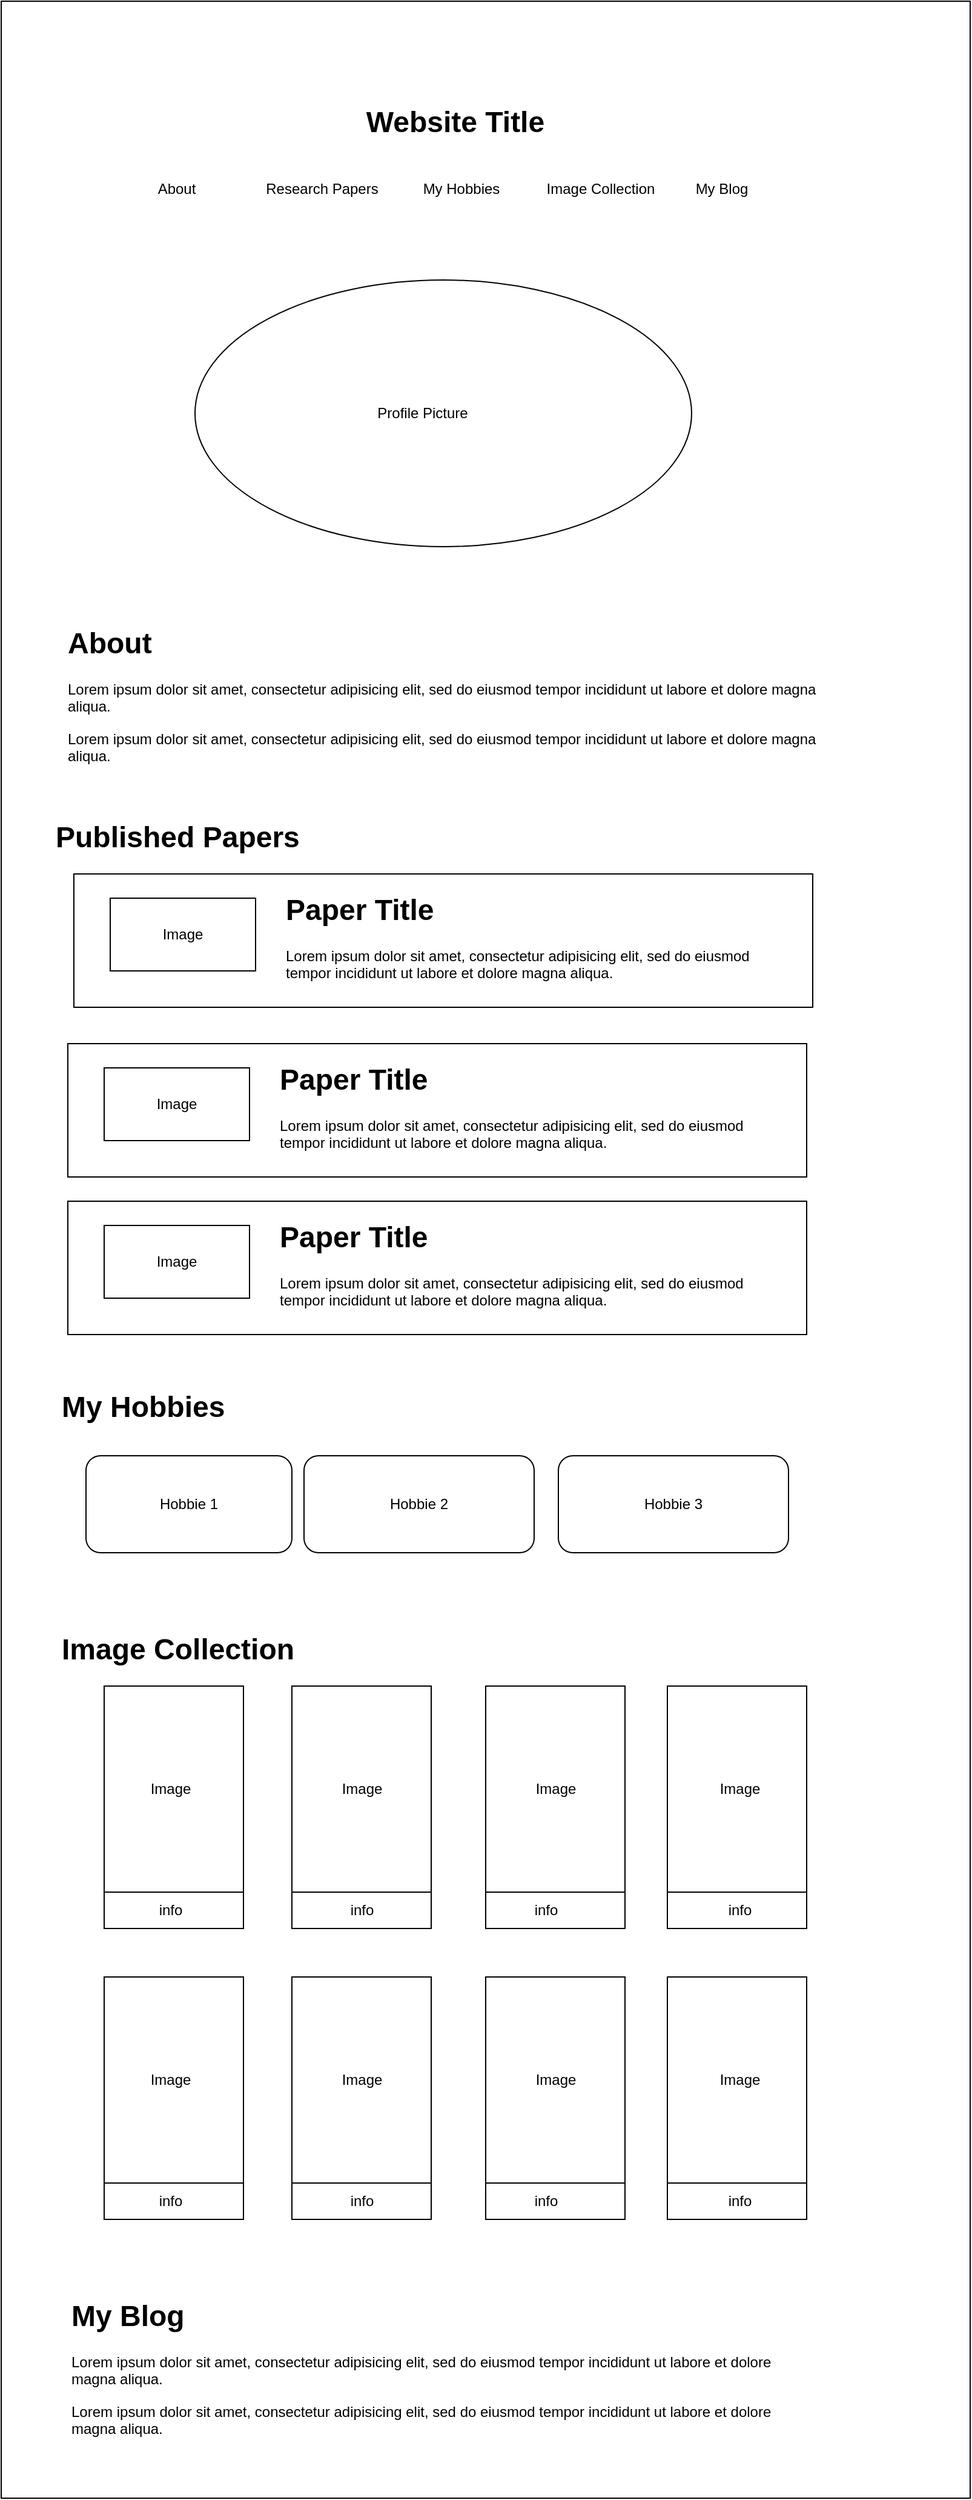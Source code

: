 <mxfile version="21.8.0" type="device">
  <diagram name="Page-1" id="1TP3HBh3Tu_Q6kS2aCYd">
    <mxGraphModel dx="1364" dy="735" grid="1" gridSize="10" guides="1" tooltips="1" connect="1" arrows="1" fold="1" page="1" pageScale="1" pageWidth="850" pageHeight="1100" math="0" shadow="0">
      <root>
        <mxCell id="0" />
        <mxCell id="1" parent="0" />
        <mxCell id="iqlhZ6bKpt9djLsvO4Z5-159" value="" style="rounded=0;whiteSpace=wrap;html=1;" vertex="1" parent="1">
          <mxGeometry x="70" y="10" width="800" height="2060" as="geometry" />
        </mxCell>
        <mxCell id="iqlhZ6bKpt9djLsvO4Z5-93" value="&lt;b&gt;&lt;font style=&quot;font-size: 24px;&quot;&gt;Website Title&lt;/font&gt;&lt;/b&gt;" style="text;html=1;strokeColor=none;fillColor=none;align=center;verticalAlign=middle;whiteSpace=wrap;rounded=0;" vertex="1" parent="1">
          <mxGeometry x="170" y="80" width="550" height="60" as="geometry" />
        </mxCell>
        <mxCell id="iqlhZ6bKpt9djLsvO4Z5-94" value="About" style="text;html=1;strokeColor=none;fillColor=none;align=center;verticalAlign=middle;whiteSpace=wrap;rounded=0;" vertex="1" parent="1">
          <mxGeometry x="185" y="150" width="60" height="30" as="geometry" />
        </mxCell>
        <mxCell id="iqlhZ6bKpt9djLsvO4Z5-95" value="My Hobbies" style="text;html=1;strokeColor=none;fillColor=none;align=center;verticalAlign=middle;whiteSpace=wrap;rounded=0;" vertex="1" parent="1">
          <mxGeometry x="405" y="150" width="90" height="30" as="geometry" />
        </mxCell>
        <mxCell id="iqlhZ6bKpt9djLsvO4Z5-96" value="Research Papers" style="text;html=1;strokeColor=none;fillColor=none;align=center;verticalAlign=middle;whiteSpace=wrap;rounded=0;" vertex="1" parent="1">
          <mxGeometry x="275" y="150" width="120" height="30" as="geometry" />
        </mxCell>
        <mxCell id="iqlhZ6bKpt9djLsvO4Z5-97" value="Image Collection" style="text;html=1;strokeColor=none;fillColor=none;align=center;verticalAlign=middle;whiteSpace=wrap;rounded=0;" vertex="1" parent="1">
          <mxGeometry x="515" y="155" width="100" height="20" as="geometry" />
        </mxCell>
        <mxCell id="iqlhZ6bKpt9djLsvO4Z5-98" value="My Blog" style="text;html=1;strokeColor=none;fillColor=none;align=center;verticalAlign=middle;whiteSpace=wrap;rounded=0;" vertex="1" parent="1">
          <mxGeometry x="635" y="150" width="60" height="30" as="geometry" />
        </mxCell>
        <mxCell id="iqlhZ6bKpt9djLsvO4Z5-99" value="" style="ellipse;whiteSpace=wrap;html=1;" vertex="1" parent="1">
          <mxGeometry x="230" y="240" width="410" height="220" as="geometry" />
        </mxCell>
        <mxCell id="iqlhZ6bKpt9djLsvO4Z5-100" value="Profile Picture" style="text;html=1;strokeColor=none;fillColor=none;align=center;verticalAlign=middle;whiteSpace=wrap;rounded=0;" vertex="1" parent="1">
          <mxGeometry x="362.5" y="335" width="110" height="30" as="geometry" />
        </mxCell>
        <mxCell id="iqlhZ6bKpt9djLsvO4Z5-101" value="&lt;h1&gt;About&lt;/h1&gt;&lt;p&gt;Lorem ipsum dolor sit amet, consectetur adipisicing elit, sed do eiusmod tempor incididunt ut labore et dolore magna aliqua.&lt;/p&gt;Lorem ipsum dolor sit amet, consectetur adipisicing elit, sed do eiusmod tempor incididunt ut labore et dolore magna aliqua." style="text;html=1;strokeColor=none;fillColor=none;spacing=5;spacingTop=-20;whiteSpace=wrap;overflow=hidden;rounded=0;" vertex="1" parent="1">
          <mxGeometry x="120" y="520" width="640" height="170" as="geometry" />
        </mxCell>
        <mxCell id="iqlhZ6bKpt9djLsvO4Z5-102" value="&lt;h1&gt;Published Papers&lt;/h1&gt;&lt;p&gt;&lt;br&gt;&lt;/p&gt;" style="text;html=1;strokeColor=none;fillColor=none;spacing=5;spacingTop=-20;whiteSpace=wrap;overflow=hidden;rounded=0;" vertex="1" parent="1">
          <mxGeometry x="110" y="680" width="220" height="50" as="geometry" />
        </mxCell>
        <mxCell id="iqlhZ6bKpt9djLsvO4Z5-103" value="" style="rounded=0;whiteSpace=wrap;html=1;" vertex="1" parent="1">
          <mxGeometry x="130" y="730" width="610" height="110" as="geometry" />
        </mxCell>
        <mxCell id="iqlhZ6bKpt9djLsvO4Z5-104" value="" style="rounded=0;whiteSpace=wrap;html=1;" vertex="1" parent="1">
          <mxGeometry x="160" y="750" width="120" height="60" as="geometry" />
        </mxCell>
        <mxCell id="iqlhZ6bKpt9djLsvO4Z5-105" value="&lt;h1&gt;Paper Title&lt;/h1&gt;&lt;p&gt;Lorem ipsum dolor sit amet, consectetur adipisicing elit, sed do eiusmod tempor incididunt ut labore et dolore magna aliqua.&lt;/p&gt;" style="text;html=1;strokeColor=none;fillColor=none;spacing=5;spacingTop=-20;whiteSpace=wrap;overflow=hidden;rounded=0;" vertex="1" parent="1">
          <mxGeometry x="300" y="740" width="420" height="80" as="geometry" />
        </mxCell>
        <mxCell id="iqlhZ6bKpt9djLsvO4Z5-106" value="Image" style="text;html=1;strokeColor=none;fillColor=none;align=center;verticalAlign=middle;whiteSpace=wrap;rounded=0;" vertex="1" parent="1">
          <mxGeometry x="190" y="765" width="60" height="30" as="geometry" />
        </mxCell>
        <mxCell id="iqlhZ6bKpt9djLsvO4Z5-107" value="" style="rounded=0;whiteSpace=wrap;html=1;" vertex="1" parent="1">
          <mxGeometry x="125" y="870" width="610" height="110" as="geometry" />
        </mxCell>
        <mxCell id="iqlhZ6bKpt9djLsvO4Z5-108" value="" style="rounded=0;whiteSpace=wrap;html=1;" vertex="1" parent="1">
          <mxGeometry x="155" y="890" width="120" height="60" as="geometry" />
        </mxCell>
        <mxCell id="iqlhZ6bKpt9djLsvO4Z5-109" value="&lt;h1&gt;Paper Title&lt;/h1&gt;&lt;p&gt;Lorem ipsum dolor sit amet, consectetur adipisicing elit, sed do eiusmod tempor incididunt ut labore et dolore magna aliqua.&lt;/p&gt;" style="text;html=1;strokeColor=none;fillColor=none;spacing=5;spacingTop=-20;whiteSpace=wrap;overflow=hidden;rounded=0;" vertex="1" parent="1">
          <mxGeometry x="295" y="880" width="420" height="80" as="geometry" />
        </mxCell>
        <mxCell id="iqlhZ6bKpt9djLsvO4Z5-110" value="Image" style="text;html=1;strokeColor=none;fillColor=none;align=center;verticalAlign=middle;whiteSpace=wrap;rounded=0;" vertex="1" parent="1">
          <mxGeometry x="185" y="905" width="60" height="30" as="geometry" />
        </mxCell>
        <mxCell id="iqlhZ6bKpt9djLsvO4Z5-111" value="" style="rounded=0;whiteSpace=wrap;html=1;" vertex="1" parent="1">
          <mxGeometry x="125" y="1000" width="610" height="110" as="geometry" />
        </mxCell>
        <mxCell id="iqlhZ6bKpt9djLsvO4Z5-112" value="" style="rounded=0;whiteSpace=wrap;html=1;" vertex="1" parent="1">
          <mxGeometry x="155" y="1020" width="120" height="60" as="geometry" />
        </mxCell>
        <mxCell id="iqlhZ6bKpt9djLsvO4Z5-113" value="&lt;h1&gt;Paper Title&lt;/h1&gt;&lt;p&gt;Lorem ipsum dolor sit amet, consectetur adipisicing elit, sed do eiusmod tempor incididunt ut labore et dolore magna aliqua.&lt;/p&gt;" style="text;html=1;strokeColor=none;fillColor=none;spacing=5;spacingTop=-20;whiteSpace=wrap;overflow=hidden;rounded=0;" vertex="1" parent="1">
          <mxGeometry x="295" y="1010" width="420" height="80" as="geometry" />
        </mxCell>
        <mxCell id="iqlhZ6bKpt9djLsvO4Z5-114" value="Image" style="text;html=1;strokeColor=none;fillColor=none;align=center;verticalAlign=middle;whiteSpace=wrap;rounded=0;" vertex="1" parent="1">
          <mxGeometry x="185" y="1035" width="60" height="30" as="geometry" />
        </mxCell>
        <mxCell id="iqlhZ6bKpt9djLsvO4Z5-115" value="&lt;h1&gt;&lt;span style=&quot;background-color: initial;&quot;&gt;My Hobbies&lt;/span&gt;&lt;/h1&gt;&lt;h1&gt;&lt;br&gt;&lt;/h1&gt;" style="text;html=1;strokeColor=none;fillColor=none;spacing=5;spacingTop=-20;whiteSpace=wrap;overflow=hidden;rounded=0;" vertex="1" parent="1">
          <mxGeometry x="115" y="1150" width="205" height="40" as="geometry" />
        </mxCell>
        <mxCell id="iqlhZ6bKpt9djLsvO4Z5-116" value="Hobbie 1" style="rounded=1;whiteSpace=wrap;html=1;" vertex="1" parent="1">
          <mxGeometry x="140" y="1210" width="170" height="80" as="geometry" />
        </mxCell>
        <mxCell id="iqlhZ6bKpt9djLsvO4Z5-117" value="Hobbie 2" style="rounded=1;whiteSpace=wrap;html=1;" vertex="1" parent="1">
          <mxGeometry x="320" y="1210" width="190" height="80" as="geometry" />
        </mxCell>
        <mxCell id="iqlhZ6bKpt9djLsvO4Z5-118" value="Hobbie 3" style="rounded=1;whiteSpace=wrap;html=1;" vertex="1" parent="1">
          <mxGeometry x="530" y="1210" width="190" height="80" as="geometry" />
        </mxCell>
        <mxCell id="iqlhZ6bKpt9djLsvO4Z5-119" value="&lt;h1&gt;Image Collection&lt;/h1&gt;&lt;p&gt;&lt;br&gt;&lt;/p&gt;" style="text;html=1;strokeColor=none;fillColor=none;spacing=5;spacingTop=-20;whiteSpace=wrap;overflow=hidden;rounded=0;" vertex="1" parent="1">
          <mxGeometry x="115" y="1350" width="245" height="50" as="geometry" />
        </mxCell>
        <mxCell id="iqlhZ6bKpt9djLsvO4Z5-120" value="" style="rounded=0;whiteSpace=wrap;html=1;direction=south;" vertex="1" parent="1">
          <mxGeometry x="155" y="1400" width="115" height="200" as="geometry" />
        </mxCell>
        <mxCell id="iqlhZ6bKpt9djLsvO4Z5-121" value="Image" style="text;html=1;strokeColor=none;fillColor=none;align=center;verticalAlign=middle;whiteSpace=wrap;rounded=0;" vertex="1" parent="1">
          <mxGeometry x="180" y="1470" width="60" height="30" as="geometry" />
        </mxCell>
        <mxCell id="iqlhZ6bKpt9djLsvO4Z5-122" value="info" style="text;html=1;strokeColor=none;fillColor=none;align=center;verticalAlign=middle;whiteSpace=wrap;rounded=0;" vertex="1" parent="1">
          <mxGeometry x="157.5" y="1570" width="60" height="30" as="geometry" />
        </mxCell>
        <mxCell id="iqlhZ6bKpt9djLsvO4Z5-123" value="" style="rounded=0;whiteSpace=wrap;html=1;" vertex="1" parent="1">
          <mxGeometry x="155" y="1570" width="115" height="30" as="geometry" />
        </mxCell>
        <mxCell id="iqlhZ6bKpt9djLsvO4Z5-124" value="info" style="text;html=1;strokeColor=none;fillColor=none;align=center;verticalAlign=middle;whiteSpace=wrap;rounded=0;" vertex="1" parent="1">
          <mxGeometry x="180" y="1570" width="60" height="30" as="geometry" />
        </mxCell>
        <mxCell id="iqlhZ6bKpt9djLsvO4Z5-125" value="" style="rounded=0;whiteSpace=wrap;html=1;direction=south;" vertex="1" parent="1">
          <mxGeometry x="310" y="1400" width="115" height="200" as="geometry" />
        </mxCell>
        <mxCell id="iqlhZ6bKpt9djLsvO4Z5-126" value="Image" style="text;html=1;strokeColor=none;fillColor=none;align=center;verticalAlign=middle;whiteSpace=wrap;rounded=0;" vertex="1" parent="1">
          <mxGeometry x="337.5" y="1470" width="60" height="30" as="geometry" />
        </mxCell>
        <mxCell id="iqlhZ6bKpt9djLsvO4Z5-127" value="info" style="text;html=1;strokeColor=none;fillColor=none;align=center;verticalAlign=middle;whiteSpace=wrap;rounded=0;" vertex="1" parent="1">
          <mxGeometry x="297.5" y="1570" width="60" height="30" as="geometry" />
        </mxCell>
        <mxCell id="iqlhZ6bKpt9djLsvO4Z5-128" value="" style="rounded=0;whiteSpace=wrap;html=1;" vertex="1" parent="1">
          <mxGeometry x="310" y="1570" width="115" height="30" as="geometry" />
        </mxCell>
        <mxCell id="iqlhZ6bKpt9djLsvO4Z5-129" value="info" style="text;html=1;strokeColor=none;fillColor=none;align=center;verticalAlign=middle;whiteSpace=wrap;rounded=0;" vertex="1" parent="1">
          <mxGeometry x="337.5" y="1570" width="60" height="30" as="geometry" />
        </mxCell>
        <mxCell id="iqlhZ6bKpt9djLsvO4Z5-130" value="" style="rounded=0;whiteSpace=wrap;html=1;direction=south;" vertex="1" parent="1">
          <mxGeometry x="470" y="1400" width="115" height="200" as="geometry" />
        </mxCell>
        <mxCell id="iqlhZ6bKpt9djLsvO4Z5-131" value="Image" style="text;html=1;strokeColor=none;fillColor=none;align=center;verticalAlign=middle;whiteSpace=wrap;rounded=0;" vertex="1" parent="1">
          <mxGeometry x="497.5" y="1470" width="60" height="30" as="geometry" />
        </mxCell>
        <mxCell id="iqlhZ6bKpt9djLsvO4Z5-132" value="" style="rounded=0;whiteSpace=wrap;html=1;" vertex="1" parent="1">
          <mxGeometry x="470" y="1570" width="115" height="30" as="geometry" />
        </mxCell>
        <mxCell id="iqlhZ6bKpt9djLsvO4Z5-133" value="info" style="text;html=1;strokeColor=none;fillColor=none;align=center;verticalAlign=middle;whiteSpace=wrap;rounded=0;" vertex="1" parent="1">
          <mxGeometry x="490" y="1570" width="60" height="30" as="geometry" />
        </mxCell>
        <mxCell id="iqlhZ6bKpt9djLsvO4Z5-134" value="" style="rounded=0;whiteSpace=wrap;html=1;direction=south;" vertex="1" parent="1">
          <mxGeometry x="620" y="1400" width="115" height="200" as="geometry" />
        </mxCell>
        <mxCell id="iqlhZ6bKpt9djLsvO4Z5-135" value="Image" style="text;html=1;strokeColor=none;fillColor=none;align=center;verticalAlign=middle;whiteSpace=wrap;rounded=0;" vertex="1" parent="1">
          <mxGeometry x="650" y="1470" width="60" height="30" as="geometry" />
        </mxCell>
        <mxCell id="iqlhZ6bKpt9djLsvO4Z5-136" value="info" style="text;html=1;strokeColor=none;fillColor=none;align=center;verticalAlign=middle;whiteSpace=wrap;rounded=0;" vertex="1" parent="1">
          <mxGeometry x="647.5" y="1570" width="60" height="30" as="geometry" />
        </mxCell>
        <mxCell id="iqlhZ6bKpt9djLsvO4Z5-137" value="" style="rounded=0;whiteSpace=wrap;html=1;" vertex="1" parent="1">
          <mxGeometry x="620" y="1570" width="115" height="30" as="geometry" />
        </mxCell>
        <mxCell id="iqlhZ6bKpt9djLsvO4Z5-138" value="info" style="text;html=1;strokeColor=none;fillColor=none;align=center;verticalAlign=middle;whiteSpace=wrap;rounded=0;" vertex="1" parent="1">
          <mxGeometry x="650" y="1570" width="60" height="30" as="geometry" />
        </mxCell>
        <mxCell id="iqlhZ6bKpt9djLsvO4Z5-139" value="" style="rounded=0;whiteSpace=wrap;html=1;direction=south;" vertex="1" parent="1">
          <mxGeometry x="155" y="1640" width="115" height="200" as="geometry" />
        </mxCell>
        <mxCell id="iqlhZ6bKpt9djLsvO4Z5-140" value="Image" style="text;html=1;strokeColor=none;fillColor=none;align=center;verticalAlign=middle;whiteSpace=wrap;rounded=0;" vertex="1" parent="1">
          <mxGeometry x="180" y="1710" width="60" height="30" as="geometry" />
        </mxCell>
        <mxCell id="iqlhZ6bKpt9djLsvO4Z5-141" value="info" style="text;html=1;strokeColor=none;fillColor=none;align=center;verticalAlign=middle;whiteSpace=wrap;rounded=0;" vertex="1" parent="1">
          <mxGeometry x="157.5" y="1810" width="60" height="30" as="geometry" />
        </mxCell>
        <mxCell id="iqlhZ6bKpt9djLsvO4Z5-142" value="" style="rounded=0;whiteSpace=wrap;html=1;" vertex="1" parent="1">
          <mxGeometry x="155" y="1810" width="115" height="30" as="geometry" />
        </mxCell>
        <mxCell id="iqlhZ6bKpt9djLsvO4Z5-143" value="info" style="text;html=1;strokeColor=none;fillColor=none;align=center;verticalAlign=middle;whiteSpace=wrap;rounded=0;" vertex="1" parent="1">
          <mxGeometry x="180" y="1810" width="60" height="30" as="geometry" />
        </mxCell>
        <mxCell id="iqlhZ6bKpt9djLsvO4Z5-144" value="" style="rounded=0;whiteSpace=wrap;html=1;direction=south;" vertex="1" parent="1">
          <mxGeometry x="310" y="1640" width="115" height="200" as="geometry" />
        </mxCell>
        <mxCell id="iqlhZ6bKpt9djLsvO4Z5-145" value="Image" style="text;html=1;strokeColor=none;fillColor=none;align=center;verticalAlign=middle;whiteSpace=wrap;rounded=0;" vertex="1" parent="1">
          <mxGeometry x="337.5" y="1710" width="60" height="30" as="geometry" />
        </mxCell>
        <mxCell id="iqlhZ6bKpt9djLsvO4Z5-146" value="info" style="text;html=1;strokeColor=none;fillColor=none;align=center;verticalAlign=middle;whiteSpace=wrap;rounded=0;" vertex="1" parent="1">
          <mxGeometry x="297.5" y="1810" width="60" height="30" as="geometry" />
        </mxCell>
        <mxCell id="iqlhZ6bKpt9djLsvO4Z5-147" value="" style="rounded=0;whiteSpace=wrap;html=1;" vertex="1" parent="1">
          <mxGeometry x="310" y="1810" width="115" height="30" as="geometry" />
        </mxCell>
        <mxCell id="iqlhZ6bKpt9djLsvO4Z5-148" value="info" style="text;html=1;strokeColor=none;fillColor=none;align=center;verticalAlign=middle;whiteSpace=wrap;rounded=0;" vertex="1" parent="1">
          <mxGeometry x="337.5" y="1810" width="60" height="30" as="geometry" />
        </mxCell>
        <mxCell id="iqlhZ6bKpt9djLsvO4Z5-149" value="" style="rounded=0;whiteSpace=wrap;html=1;direction=south;" vertex="1" parent="1">
          <mxGeometry x="470" y="1640" width="115" height="200" as="geometry" />
        </mxCell>
        <mxCell id="iqlhZ6bKpt9djLsvO4Z5-150" value="Image" style="text;html=1;strokeColor=none;fillColor=none;align=center;verticalAlign=middle;whiteSpace=wrap;rounded=0;" vertex="1" parent="1">
          <mxGeometry x="497.5" y="1710" width="60" height="30" as="geometry" />
        </mxCell>
        <mxCell id="iqlhZ6bKpt9djLsvO4Z5-151" value="" style="rounded=0;whiteSpace=wrap;html=1;" vertex="1" parent="1">
          <mxGeometry x="470" y="1810" width="115" height="30" as="geometry" />
        </mxCell>
        <mxCell id="iqlhZ6bKpt9djLsvO4Z5-152" value="info" style="text;html=1;strokeColor=none;fillColor=none;align=center;verticalAlign=middle;whiteSpace=wrap;rounded=0;" vertex="1" parent="1">
          <mxGeometry x="490" y="1810" width="60" height="30" as="geometry" />
        </mxCell>
        <mxCell id="iqlhZ6bKpt9djLsvO4Z5-153" value="" style="rounded=0;whiteSpace=wrap;html=1;direction=south;" vertex="1" parent="1">
          <mxGeometry x="620" y="1640" width="115" height="200" as="geometry" />
        </mxCell>
        <mxCell id="iqlhZ6bKpt9djLsvO4Z5-154" value="Image" style="text;html=1;strokeColor=none;fillColor=none;align=center;verticalAlign=middle;whiteSpace=wrap;rounded=0;" vertex="1" parent="1">
          <mxGeometry x="650" y="1710" width="60" height="30" as="geometry" />
        </mxCell>
        <mxCell id="iqlhZ6bKpt9djLsvO4Z5-155" value="info" style="text;html=1;strokeColor=none;fillColor=none;align=center;verticalAlign=middle;whiteSpace=wrap;rounded=0;" vertex="1" parent="1">
          <mxGeometry x="647.5" y="1810" width="60" height="30" as="geometry" />
        </mxCell>
        <mxCell id="iqlhZ6bKpt9djLsvO4Z5-156" value="" style="rounded=0;whiteSpace=wrap;html=1;" vertex="1" parent="1">
          <mxGeometry x="620" y="1810" width="115" height="30" as="geometry" />
        </mxCell>
        <mxCell id="iqlhZ6bKpt9djLsvO4Z5-157" value="info" style="text;html=1;strokeColor=none;fillColor=none;align=center;verticalAlign=middle;whiteSpace=wrap;rounded=0;" vertex="1" parent="1">
          <mxGeometry x="650" y="1810" width="60" height="30" as="geometry" />
        </mxCell>
        <mxCell id="iqlhZ6bKpt9djLsvO4Z5-158" value="&lt;h1&gt;My Blog&lt;/h1&gt;&lt;p&gt;Lorem ipsum dolor sit amet, consectetur adipisicing elit, sed do eiusmod tempor incididunt ut labore et dolore magna aliqua.&lt;/p&gt;&lt;p&gt;Lorem ipsum dolor sit amet, consectetur adipisicing elit, sed do eiusmod tempor incididunt ut labore et dolore magna aliqua.&lt;br&gt;&lt;/p&gt;" style="text;html=1;strokeColor=none;fillColor=none;spacing=5;spacingTop=-20;whiteSpace=wrap;overflow=hidden;rounded=0;" vertex="1" parent="1">
          <mxGeometry x="122.5" y="1900" width="617.5" height="130" as="geometry" />
        </mxCell>
      </root>
    </mxGraphModel>
  </diagram>
</mxfile>
